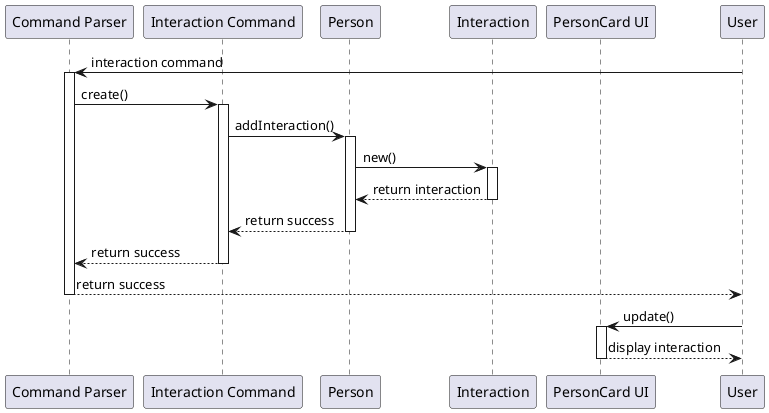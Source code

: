 ' @startuml
' !include style.puml
' skinparam ArrowFontStyle plain

' box Logic LOGIC_COLOR_T1
' participant ":LogicManager" as LogicManager LOGIC_COLOR
' participant ":AddressBookParser" as AddressBookParser LOGIC_COLOR
' participant ":InteractionCommandParser" as InteractionCommandParser LOGIC_COLOR
' participant "d:InteractionCommand" as InteractionCommand LOGIC_COLOR
' participant ":CommandResult" as CommandResult LOGIC_COLOR
' end box

' box Model MODEL_COLOR_T1
' participant ":Model" as Model MODEL_COLOR
' end box

' [-> LogicManager : execute("Interaction 1")
' activate LogicManager

' LogicManager -> AddressBookParser : parseCommand("Interaction 1")
' activate AddressBookParser

' create InteractionCommandParser
' AddressBookParser -> InteractionCommandParser
' activate InteractionCommandParser

' InteractionCommandParser --> AddressBookParser
' deactivate InteractionCommandParser

' AddressBookParser -> InteractionCommandParser : parse("1")
' activate InteractionCommandParser

' create InteractionCommand
' InteractionCommandParser -> InteractionCommand
' activate InteractionCommand

' InteractionCommand --> InteractionCommandParser : d
' deactivate InteractionCommand

' InteractionCommandParser --> AddressBookParser : d
' deactivate InteractionCommandParser
' 'Hidden arrow to position the destroy marker below the end of the activation bar.
' InteractionCommandParser -[hidden]-> AddressBookParser
' destroy InteractionCommandParser

' AddressBookParser --> LogicManager : d
' deactivate AddressBookParser

' LogicManager -> InteractionCommand : execute()
' activate InteractionCommand

' InteractionCommand -> Model : InteractionPerson(1)
' activate Model

' Model --> InteractionCommand
' deactivate Model

' create CommandResult
' InteractionCommand -> CommandResult
' activate CommandResult

' CommandResult --> InteractionCommand
' deactivate CommandResult

' InteractionCommand --> LogicManager : result
' deactivate InteractionCommand

' [<--LogicManager
' deactivate LogicManager
' @enduml
@startuml
participant "Command Parser" as Parser
participant "Interaction Command" as Command
participant Person
participant Interaction
participant "PersonCard UI" as UI

User -> Parser : interaction command
activate Parser
Parser -> Command : create()
activate Command
Command -> Person : addInteraction()
activate Person
Person -> Interaction : new()
activate Interaction
Interaction --> Person : return interaction
deactivate Interaction
Person --> Command : return success
deactivate Person
Command --> Parser : return success
deactivate Command
Parser --> User : return success
deactivate Parser
User -> UI : update()
activate UI
UI --> User : display interaction
deactivate UI
@enduml
